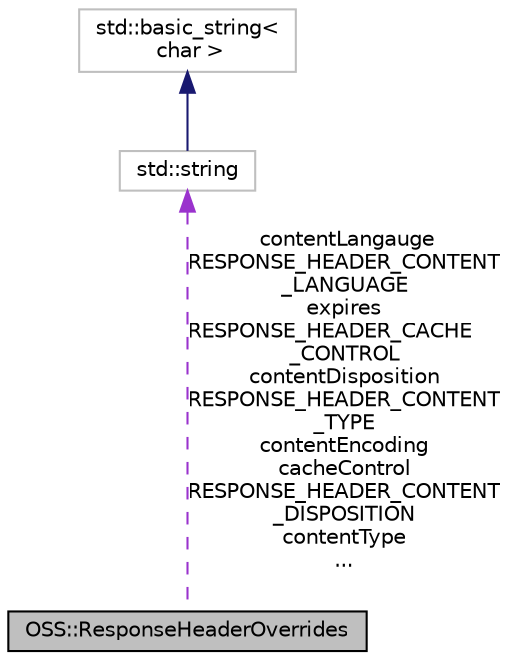 digraph "OSS::ResponseHeaderOverrides"
{
  edge [fontname="Helvetica",fontsize="10",labelfontname="Helvetica",labelfontsize="10"];
  node [fontname="Helvetica",fontsize="10",shape=record];
  Node1 [label="OSS::ResponseHeaderOverrides",height=0.2,width=0.4,color="black", fillcolor="grey75", style="filled" fontcolor="black"];
  Node2 -> Node1 [dir="back",color="darkorchid3",fontsize="10",style="dashed",label=" contentLangauge\nRESPONSE_HEADER_CONTENT\l_LANGUAGE\nexpires\nRESPONSE_HEADER_CACHE\l_CONTROL\ncontentDisposition\nRESPONSE_HEADER_CONTENT\l_TYPE\ncontentEncoding\ncacheControl\nRESPONSE_HEADER_CONTENT\l_DISPOSITION\ncontentType\n..." ,fontname="Helvetica"];
  Node2 [label="std::string",height=0.2,width=0.4,color="grey75", fillcolor="white", style="filled",tooltip="STL class."];
  Node3 -> Node2 [dir="back",color="midnightblue",fontsize="10",style="solid",fontname="Helvetica"];
  Node3 [label="std::basic_string\<\l char \>",height=0.2,width=0.4,color="grey75", fillcolor="white", style="filled",tooltip="STL class."];
}
